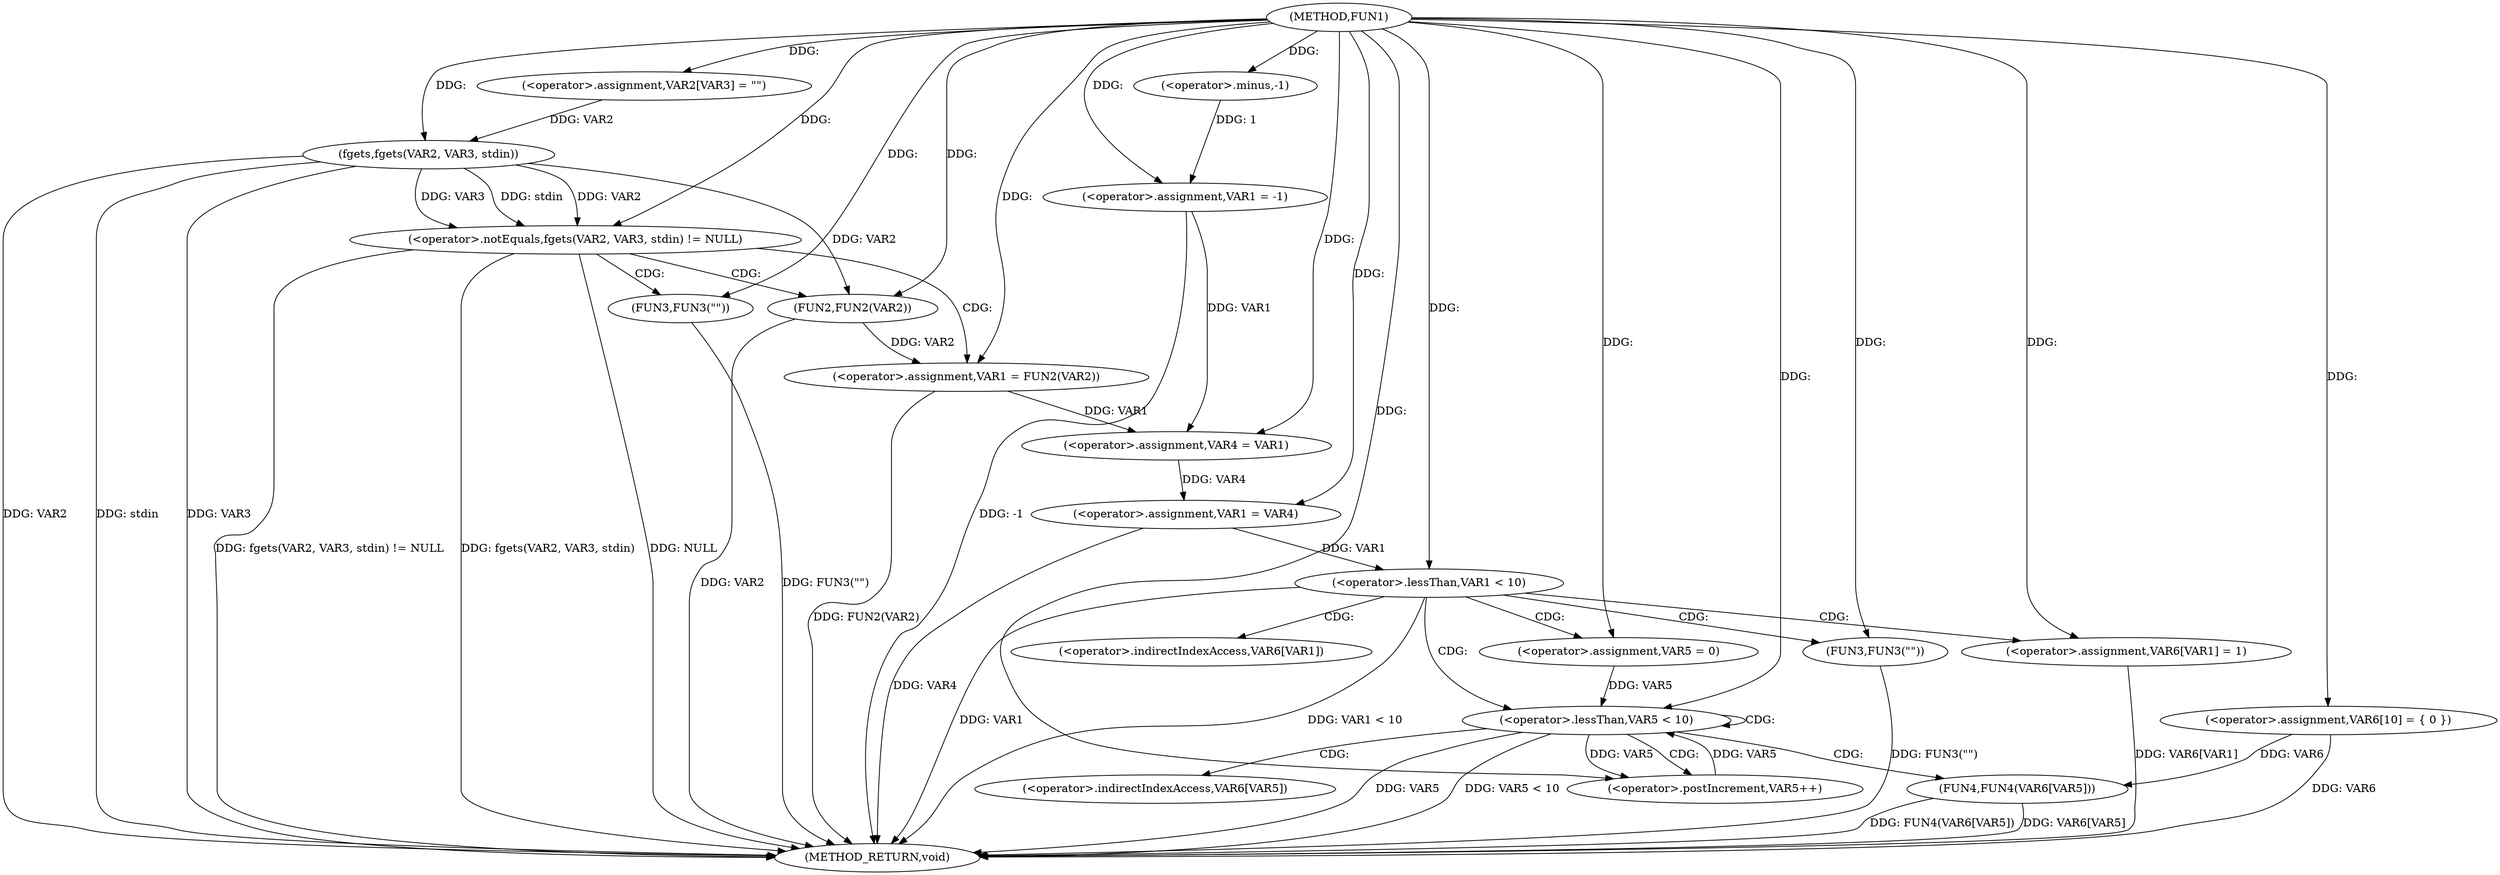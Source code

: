 digraph FUN1 {  
"1000100" [label = "(METHOD,FUN1)" ]
"1000170" [label = "(METHOD_RETURN,void)" ]
"1000103" [label = "(<operator>.assignment,VAR1 = -1)" ]
"1000105" [label = "(<operator>.minus,-1)" ]
"1000109" [label = "(<operator>.assignment,VAR2[VAR3] = \"\")" ]
"1000113" [label = "(<operator>.notEquals,fgets(VAR2, VAR3, stdin) != NULL)" ]
"1000114" [label = "(fgets,fgets(VAR2, VAR3, stdin))" ]
"1000120" [label = "(<operator>.assignment,VAR1 = FUN2(VAR2))" ]
"1000122" [label = "(FUN2,FUN2(VAR2))" ]
"1000126" [label = "(FUN3,FUN3(\"\"))" ]
"1000130" [label = "(<operator>.assignment,VAR4 = VAR1)" ]
"1000134" [label = "(<operator>.assignment,VAR1 = VAR4)" ]
"1000140" [label = "(<operator>.assignment,VAR6[10] = { 0 })" ]
"1000143" [label = "(<operator>.lessThan,VAR1 < 10)" ]
"1000147" [label = "(<operator>.assignment,VAR6[VAR1] = 1)" ]
"1000153" [label = "(<operator>.assignment,VAR5 = 0)" ]
"1000156" [label = "(<operator>.lessThan,VAR5 < 10)" ]
"1000159" [label = "(<operator>.postIncrement,VAR5++)" ]
"1000162" [label = "(FUN4,FUN4(VAR6[VAR5]))" ]
"1000168" [label = "(FUN3,FUN3(\"\"))" ]
"1000148" [label = "(<operator>.indirectIndexAccess,VAR6[VAR1])" ]
"1000163" [label = "(<operator>.indirectIndexAccess,VAR6[VAR5])" ]
  "1000156" -> "1000170"  [ label = "DDG: VAR5"] 
  "1000103" -> "1000170"  [ label = "DDG: -1"] 
  "1000113" -> "1000170"  [ label = "DDG: fgets(VAR2, VAR3, stdin)"] 
  "1000114" -> "1000170"  [ label = "DDG: VAR2"] 
  "1000147" -> "1000170"  [ label = "DDG: VAR6[VAR1]"] 
  "1000113" -> "1000170"  [ label = "DDG: NULL"] 
  "1000156" -> "1000170"  [ label = "DDG: VAR5 < 10"] 
  "1000114" -> "1000170"  [ label = "DDG: stdin"] 
  "1000168" -> "1000170"  [ label = "DDG: FUN3(\"\")"] 
  "1000126" -> "1000170"  [ label = "DDG: FUN3(\"\")"] 
  "1000122" -> "1000170"  [ label = "DDG: VAR2"] 
  "1000140" -> "1000170"  [ label = "DDG: VAR6"] 
  "1000143" -> "1000170"  [ label = "DDG: VAR1"] 
  "1000113" -> "1000170"  [ label = "DDG: fgets(VAR2, VAR3, stdin) != NULL"] 
  "1000143" -> "1000170"  [ label = "DDG: VAR1 < 10"] 
  "1000134" -> "1000170"  [ label = "DDG: VAR4"] 
  "1000120" -> "1000170"  [ label = "DDG: FUN2(VAR2)"] 
  "1000162" -> "1000170"  [ label = "DDG: VAR6[VAR5]"] 
  "1000162" -> "1000170"  [ label = "DDG: FUN4(VAR6[VAR5])"] 
  "1000114" -> "1000170"  [ label = "DDG: VAR3"] 
  "1000105" -> "1000103"  [ label = "DDG: 1"] 
  "1000100" -> "1000103"  [ label = "DDG: "] 
  "1000100" -> "1000105"  [ label = "DDG: "] 
  "1000100" -> "1000109"  [ label = "DDG: "] 
  "1000114" -> "1000113"  [ label = "DDG: VAR2"] 
  "1000114" -> "1000113"  [ label = "DDG: VAR3"] 
  "1000114" -> "1000113"  [ label = "DDG: stdin"] 
  "1000109" -> "1000114"  [ label = "DDG: VAR2"] 
  "1000100" -> "1000114"  [ label = "DDG: "] 
  "1000100" -> "1000113"  [ label = "DDG: "] 
  "1000122" -> "1000120"  [ label = "DDG: VAR2"] 
  "1000100" -> "1000120"  [ label = "DDG: "] 
  "1000114" -> "1000122"  [ label = "DDG: VAR2"] 
  "1000100" -> "1000122"  [ label = "DDG: "] 
  "1000100" -> "1000126"  [ label = "DDG: "] 
  "1000103" -> "1000130"  [ label = "DDG: VAR1"] 
  "1000120" -> "1000130"  [ label = "DDG: VAR1"] 
  "1000100" -> "1000130"  [ label = "DDG: "] 
  "1000130" -> "1000134"  [ label = "DDG: VAR4"] 
  "1000100" -> "1000134"  [ label = "DDG: "] 
  "1000100" -> "1000140"  [ label = "DDG: "] 
  "1000134" -> "1000143"  [ label = "DDG: VAR1"] 
  "1000100" -> "1000143"  [ label = "DDG: "] 
  "1000100" -> "1000147"  [ label = "DDG: "] 
  "1000100" -> "1000153"  [ label = "DDG: "] 
  "1000159" -> "1000156"  [ label = "DDG: VAR5"] 
  "1000153" -> "1000156"  [ label = "DDG: VAR5"] 
  "1000100" -> "1000156"  [ label = "DDG: "] 
  "1000156" -> "1000159"  [ label = "DDG: VAR5"] 
  "1000100" -> "1000159"  [ label = "DDG: "] 
  "1000140" -> "1000162"  [ label = "DDG: VAR6"] 
  "1000100" -> "1000168"  [ label = "DDG: "] 
  "1000113" -> "1000120"  [ label = "CDG: "] 
  "1000113" -> "1000126"  [ label = "CDG: "] 
  "1000113" -> "1000122"  [ label = "CDG: "] 
  "1000143" -> "1000168"  [ label = "CDG: "] 
  "1000143" -> "1000153"  [ label = "CDG: "] 
  "1000143" -> "1000156"  [ label = "CDG: "] 
  "1000143" -> "1000147"  [ label = "CDG: "] 
  "1000143" -> "1000148"  [ label = "CDG: "] 
  "1000156" -> "1000163"  [ label = "CDG: "] 
  "1000156" -> "1000159"  [ label = "CDG: "] 
  "1000156" -> "1000156"  [ label = "CDG: "] 
  "1000156" -> "1000162"  [ label = "CDG: "] 
}
